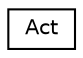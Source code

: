 digraph "Graphical Class Hierarchy"
{
  edge [fontname="Helvetica",fontsize="10",labelfontname="Helvetica",labelfontsize="10"];
  node [fontname="Helvetica",fontsize="10",shape=record];
  rankdir="LR";
  Node1 [label="Act",height=0.2,width=0.4,color="black", fillcolor="white", style="filled",URL="$db/dc6/classAct.html"];
}
